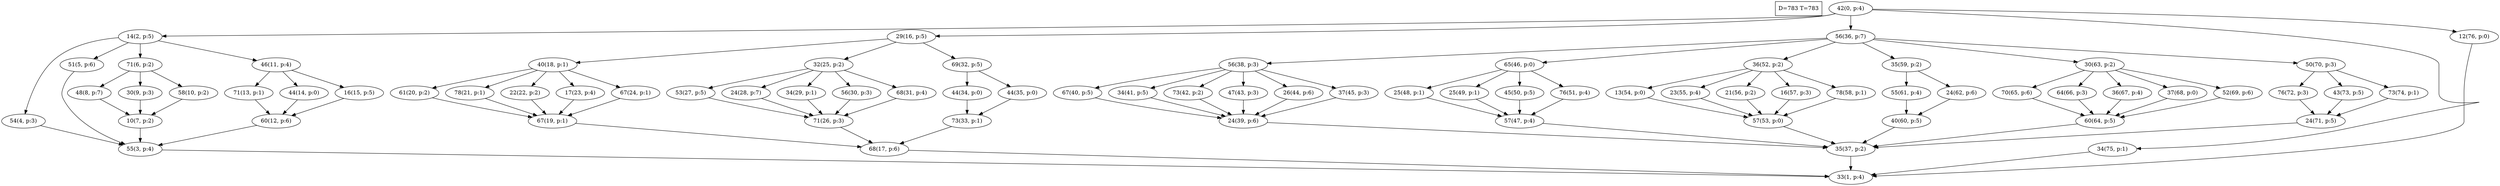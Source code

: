 digraph Task {
i [shape=box, label="D=783 T=783"]; 
0 [label="42(0, p:4)"];
1 [label="33(1, p:4)"];
2 [label="14(2, p:5)"];
3 [label="55(3, p:4)"];
4 [label="54(4, p:3)"];
5 [label="51(5, p:6)"];
6 [label="71(6, p:2)"];
7 [label="10(7, p:2)"];
8 [label="48(8, p:7)"];
9 [label="30(9, p:3)"];
10 [label="58(10, p:2)"];
11 [label="46(11, p:4)"];
12 [label="60(12, p:6)"];
13 [label="71(13, p:1)"];
14 [label="44(14, p:0)"];
15 [label="16(15, p:5)"];
16 [label="29(16, p:5)"];
17 [label="68(17, p:6)"];
18 [label="40(18, p:1)"];
19 [label="67(19, p:1)"];
20 [label="61(20, p:2)"];
21 [label="78(21, p:1)"];
22 [label="22(22, p:2)"];
23 [label="17(23, p:4)"];
24 [label="67(24, p:1)"];
25 [label="32(25, p:2)"];
26 [label="71(26, p:3)"];
27 [label="53(27, p:5)"];
28 [label="24(28, p:7)"];
29 [label="34(29, p:1)"];
30 [label="56(30, p:3)"];
31 [label="68(31, p:4)"];
32 [label="69(32, p:5)"];
33 [label="73(33, p:1)"];
34 [label="44(34, p:0)"];
35 [label="44(35, p:0)"];
36 [label="56(36, p:7)"];
37 [label="35(37, p:2)"];
38 [label="56(38, p:3)"];
39 [label="24(39, p:6)"];
40 [label="67(40, p:5)"];
41 [label="34(41, p:5)"];
42 [label="73(42, p:2)"];
43 [label="47(43, p:3)"];
44 [label="26(44, p:6)"];
45 [label="37(45, p:3)"];
46 [label="65(46, p:0)"];
47 [label="57(47, p:4)"];
48 [label="25(48, p:1)"];
49 [label="25(49, p:1)"];
50 [label="45(50, p:5)"];
51 [label="76(51, p:4)"];
52 [label="36(52, p:2)"];
53 [label="57(53, p:0)"];
54 [label="13(54, p:0)"];
55 [label="23(55, p:4)"];
56 [label="21(56, p:2)"];
57 [label="16(57, p:3)"];
58 [label="78(58, p:1)"];
59 [label="35(59, p:2)"];
60 [label="40(60, p:5)"];
61 [label="55(61, p:4)"];
62 [label="24(62, p:6)"];
63 [label="30(63, p:2)"];
64 [label="60(64, p:5)"];
65 [label="70(65, p:6)"];
66 [label="64(66, p:3)"];
67 [label="36(67, p:4)"];
68 [label="37(68, p:0)"];
69 [label="52(69, p:6)"];
70 [label="50(70, p:3)"];
71 [label="24(71, p:5)"];
72 [label="76(72, p:3)"];
73 [label="43(73, p:5)"];
74 [label="73(74, p:1)"];
75 [label="34(75, p:1)"];
76 [label="12(76, p:0)"];
0 -> 2;
0 -> 16;
0 -> 36;
0 -> 75;
0 -> 76;
2 -> 4;
2 -> 5;
2 -> 6;
2 -> 11;
3 -> 1;
4 -> 3;
5 -> 3;
6 -> 8;
6 -> 9;
6 -> 10;
7 -> 3;
8 -> 7;
9 -> 7;
10 -> 7;
11 -> 13;
11 -> 14;
11 -> 15;
12 -> 3;
13 -> 12;
14 -> 12;
15 -> 12;
16 -> 18;
16 -> 25;
16 -> 32;
17 -> 1;
18 -> 20;
18 -> 21;
18 -> 22;
18 -> 23;
18 -> 24;
19 -> 17;
20 -> 19;
21 -> 19;
22 -> 19;
23 -> 19;
24 -> 19;
25 -> 27;
25 -> 28;
25 -> 29;
25 -> 30;
25 -> 31;
26 -> 17;
27 -> 26;
28 -> 26;
29 -> 26;
30 -> 26;
31 -> 26;
32 -> 34;
32 -> 35;
33 -> 17;
34 -> 33;
35 -> 33;
36 -> 38;
36 -> 46;
36 -> 52;
36 -> 59;
36 -> 63;
36 -> 70;
37 -> 1;
38 -> 40;
38 -> 41;
38 -> 42;
38 -> 43;
38 -> 44;
38 -> 45;
39 -> 37;
40 -> 39;
41 -> 39;
42 -> 39;
43 -> 39;
44 -> 39;
45 -> 39;
46 -> 48;
46 -> 49;
46 -> 50;
46 -> 51;
47 -> 37;
48 -> 47;
49 -> 47;
50 -> 47;
51 -> 47;
52 -> 54;
52 -> 55;
52 -> 56;
52 -> 57;
52 -> 58;
53 -> 37;
54 -> 53;
55 -> 53;
56 -> 53;
57 -> 53;
58 -> 53;
59 -> 61;
59 -> 62;
60 -> 37;
61 -> 60;
62 -> 60;
63 -> 65;
63 -> 66;
63 -> 67;
63 -> 68;
63 -> 69;
64 -> 37;
65 -> 64;
66 -> 64;
67 -> 64;
68 -> 64;
69 -> 64;
70 -> 72;
70 -> 73;
70 -> 74;
71 -> 37;
72 -> 71;
73 -> 71;
74 -> 71;
75 -> 1;
76 -> 1;
}